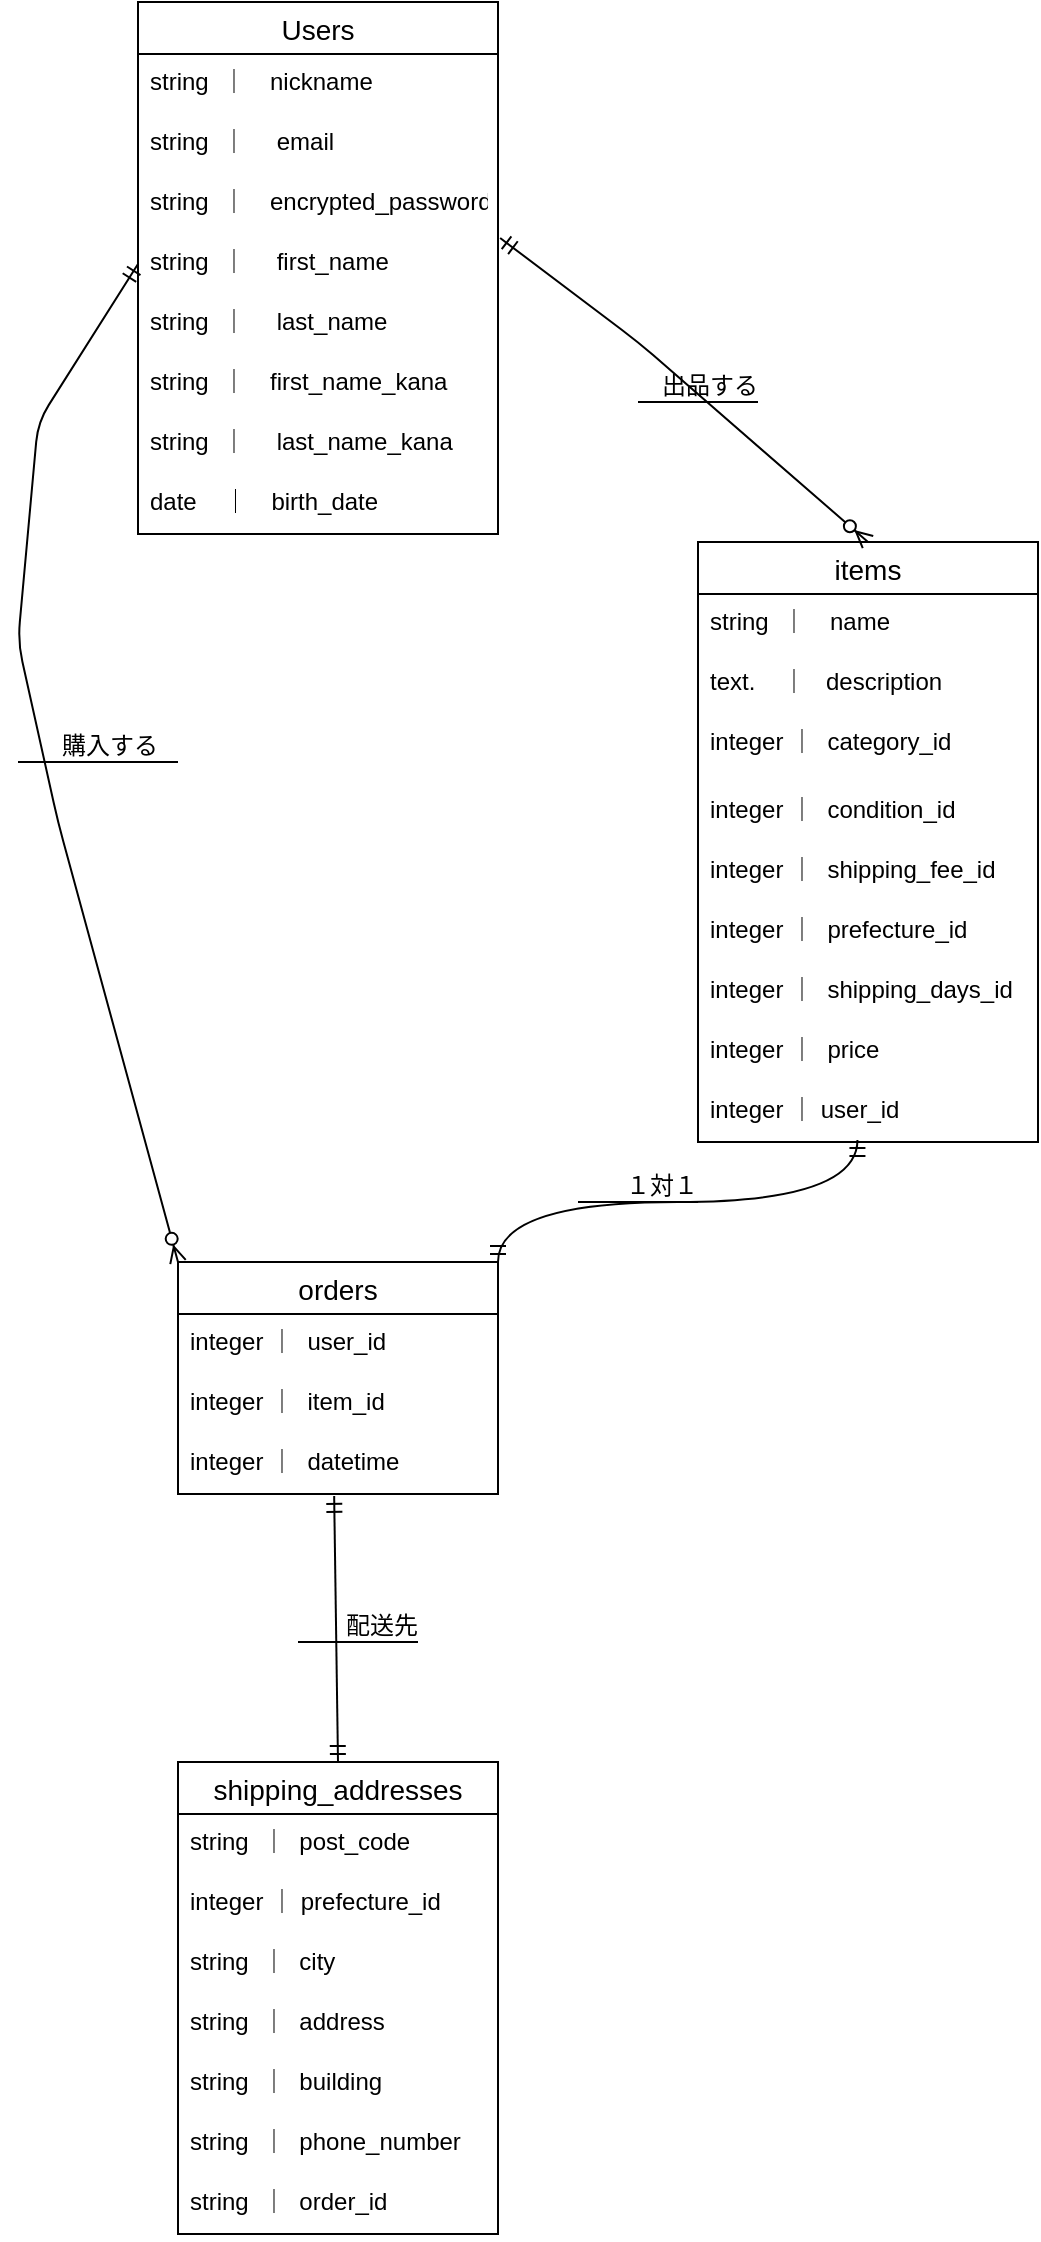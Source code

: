 <mxfile>
    <diagram id="gFkL1ROM1FeN62yDXsl-" name="ページ1">
        <mxGraphModel dx="440" dy="492" grid="1" gridSize="10" guides="1" tooltips="1" connect="1" arrows="1" fold="1" page="1" pageScale="1" pageWidth="827" pageHeight="1169" math="0" shadow="0">
            <root>
                <mxCell id="0"/>
                <mxCell id="1" parent="0"/>
                <mxCell id="122" value="Users" style="swimlane;fontStyle=0;childLayout=stackLayout;horizontal=1;startSize=26;horizontalStack=0;resizeParent=1;resizeParentMax=0;resizeLast=0;collapsible=1;marginBottom=0;align=center;fontSize=14;" vertex="1" parent="1">
                    <mxGeometry x="100" y="140" width="180" height="266" as="geometry">
                        <mxRectangle x="100" y="140" width="60" height="30" as="alternateBounds"/>
                    </mxGeometry>
                </mxCell>
                <mxCell id="123" value="string  ｜　nickname " style="text;strokeColor=none;fillColor=none;spacingLeft=4;spacingRight=4;overflow=hidden;rotatable=0;points=[[0,0.5],[1,0.5]];portConstraint=eastwest;fontSize=12;" vertex="1" parent="122">
                    <mxGeometry y="26" width="180" height="30" as="geometry"/>
                </mxCell>
                <mxCell id="124" value="string  ｜　 email" style="text;strokeColor=none;fillColor=none;spacingLeft=4;spacingRight=4;overflow=hidden;rotatable=0;points=[[0,0.5],[1,0.5]];portConstraint=eastwest;fontSize=12;" vertex="1" parent="122">
                    <mxGeometry y="56" width="180" height="30" as="geometry"/>
                </mxCell>
                <mxCell id="125" value="string  ｜　encrypted_password " style="text;strokeColor=none;fillColor=none;spacingLeft=4;spacingRight=4;overflow=hidden;rotatable=0;points=[[0,0.5],[1,0.5]];portConstraint=eastwest;fontSize=12;" vertex="1" parent="122">
                    <mxGeometry y="86" width="180" height="30" as="geometry"/>
                </mxCell>
                <mxCell id="164" value="string  ｜　 first_name" style="text;strokeColor=none;fillColor=none;spacingLeft=4;spacingRight=4;overflow=hidden;rotatable=0;points=[[0,0.5],[1,0.5]];portConstraint=eastwest;fontSize=12;" vertex="1" parent="122">
                    <mxGeometry y="116" width="180" height="30" as="geometry"/>
                </mxCell>
                <mxCell id="169" value="string  ｜　 last_name" style="text;strokeColor=none;fillColor=none;spacingLeft=4;spacingRight=4;overflow=hidden;rotatable=0;points=[[0,0.5],[1,0.5]];portConstraint=eastwest;fontSize=12;" vertex="1" parent="122">
                    <mxGeometry y="146" width="180" height="30" as="geometry"/>
                </mxCell>
                <mxCell id="172" value="string  ｜　first_name_kana " style="text;strokeColor=none;fillColor=none;spacingLeft=4;spacingRight=4;overflow=hidden;rotatable=0;points=[[0,0.5],[1,0.5]];portConstraint=eastwest;fontSize=12;" vertex="1" parent="122">
                    <mxGeometry y="176" width="180" height="30" as="geometry"/>
                </mxCell>
                <mxCell id="171" value="string  ｜　 last_name_kana" style="text;strokeColor=none;fillColor=none;spacingLeft=4;spacingRight=4;overflow=hidden;rotatable=0;points=[[0,0.5],[1,0.5]];portConstraint=eastwest;fontSize=12;" vertex="1" parent="122">
                    <mxGeometry y="206" width="180" height="30" as="geometry"/>
                </mxCell>
                <mxCell id="170" value="date    ｜　birth_date " style="text;strokeColor=none;fillColor=none;spacingLeft=4;spacingRight=4;overflow=hidden;rotatable=0;points=[[0,0.5],[1,0.5]];portConstraint=eastwest;fontSize=12;" vertex="1" parent="122">
                    <mxGeometry y="236" width="180" height="30" as="geometry"/>
                </mxCell>
                <mxCell id="126" value="items" style="swimlane;fontStyle=0;childLayout=stackLayout;horizontal=1;startSize=26;horizontalStack=0;resizeParent=1;resizeParentMax=0;resizeLast=0;collapsible=1;marginBottom=0;align=center;fontSize=14;" vertex="1" parent="1">
                    <mxGeometry x="380" y="410" width="170" height="300" as="geometry"/>
                </mxCell>
                <mxCell id="127" value="string  ｜　name" style="text;strokeColor=none;fillColor=none;spacingLeft=4;spacingRight=4;overflow=hidden;rotatable=0;points=[[0,0.5],[1,0.5]];portConstraint=eastwest;fontSize=12;" vertex="1" parent="126">
                    <mxGeometry y="26" width="170" height="30" as="geometry"/>
                </mxCell>
                <mxCell id="128" value="text.    ｜   description " style="text;strokeColor=none;fillColor=none;spacingLeft=4;spacingRight=4;overflow=hidden;rotatable=0;points=[[0,0.5],[1,0.5]];portConstraint=eastwest;fontSize=12;" vertex="1" parent="126">
                    <mxGeometry y="56" width="170" height="30" as="geometry"/>
                </mxCell>
                <mxCell id="129" value="integer ｜  category_id" style="text;strokeColor=none;fillColor=none;spacingLeft=4;spacingRight=4;overflow=hidden;rotatable=0;points=[[0,0.5],[1,0.5]];portConstraint=eastwest;fontSize=12;" vertex="1" parent="126">
                    <mxGeometry y="86" width="170" height="34" as="geometry"/>
                </mxCell>
                <mxCell id="174" value="integer ｜  condition_id" style="text;strokeColor=none;fillColor=none;spacingLeft=4;spacingRight=4;overflow=hidden;rotatable=0;points=[[0,0.5],[1,0.5]];portConstraint=eastwest;fontSize=12;" vertex="1" parent="126">
                    <mxGeometry y="120" width="170" height="30" as="geometry"/>
                </mxCell>
                <mxCell id="175" value="integer ｜  shipping_fee_id" style="text;strokeColor=none;fillColor=none;spacingLeft=4;spacingRight=4;overflow=hidden;rotatable=0;points=[[0,0.5],[1,0.5]];portConstraint=eastwest;fontSize=12;" vertex="1" parent="126">
                    <mxGeometry y="150" width="170" height="30" as="geometry"/>
                </mxCell>
                <mxCell id="176" value="integer ｜  prefecture_id" style="text;strokeColor=none;fillColor=none;spacingLeft=4;spacingRight=4;overflow=hidden;rotatable=0;points=[[0,0.5],[1,0.5]];portConstraint=eastwest;fontSize=12;" vertex="1" parent="126">
                    <mxGeometry y="180" width="170" height="30" as="geometry"/>
                </mxCell>
                <mxCell id="177" value="integer ｜  shipping_days_id" style="text;strokeColor=none;fillColor=none;spacingLeft=4;spacingRight=4;overflow=hidden;rotatable=0;points=[[0,0.5],[1,0.5]];portConstraint=eastwest;fontSize=12;" vertex="1" parent="126">
                    <mxGeometry y="210" width="170" height="30" as="geometry"/>
                </mxCell>
                <mxCell id="178" value="integer ｜  price" style="text;strokeColor=none;fillColor=none;spacingLeft=4;spacingRight=4;overflow=hidden;rotatable=0;points=[[0,0.5],[1,0.5]];portConstraint=eastwest;fontSize=12;" vertex="1" parent="126">
                    <mxGeometry y="240" width="170" height="30" as="geometry"/>
                </mxCell>
                <mxCell id="179" value="integer ｜ user_id" style="text;strokeColor=none;fillColor=none;spacingLeft=4;spacingRight=4;overflow=hidden;rotatable=0;points=[[0,0.5],[1,0.5]];portConstraint=eastwest;fontSize=12;" vertex="1" parent="126">
                    <mxGeometry y="270" width="170" height="30" as="geometry"/>
                </mxCell>
                <mxCell id="130" value="orders" style="swimlane;fontStyle=0;childLayout=stackLayout;horizontal=1;startSize=26;horizontalStack=0;resizeParent=1;resizeParentMax=0;resizeLast=0;collapsible=1;marginBottom=0;align=center;fontSize=14;" vertex="1" parent="1">
                    <mxGeometry x="120" y="770" width="160" height="116" as="geometry"/>
                </mxCell>
                <mxCell id="131" value="integer ｜  user_id" style="text;strokeColor=none;fillColor=none;spacingLeft=4;spacingRight=4;overflow=hidden;rotatable=0;points=[[0,0.5],[1,0.5]];portConstraint=eastwest;fontSize=12;" vertex="1" parent="130">
                    <mxGeometry y="26" width="160" height="30" as="geometry"/>
                </mxCell>
                <mxCell id="132" value="integer ｜  item_id" style="text;strokeColor=none;fillColor=none;spacingLeft=4;spacingRight=4;overflow=hidden;rotatable=0;points=[[0,0.5],[1,0.5]];portConstraint=eastwest;fontSize=12;" vertex="1" parent="130">
                    <mxGeometry y="56" width="160" height="30" as="geometry"/>
                </mxCell>
                <mxCell id="133" value="integer ｜  datetime " style="text;strokeColor=none;fillColor=none;spacingLeft=4;spacingRight=4;overflow=hidden;rotatable=0;points=[[0,0.5],[1,0.5]];portConstraint=eastwest;fontSize=12;" vertex="1" parent="130">
                    <mxGeometry y="86" width="160" height="30" as="geometry"/>
                </mxCell>
                <mxCell id="134" value="shipping_addresses" style="swimlane;fontStyle=0;childLayout=stackLayout;horizontal=1;startSize=26;horizontalStack=0;resizeParent=1;resizeParentMax=0;resizeLast=0;collapsible=1;marginBottom=0;align=center;fontSize=14;" vertex="1" parent="1">
                    <mxGeometry x="120" y="1020" width="160" height="236" as="geometry"/>
                </mxCell>
                <mxCell id="135" value="string  ｜  post_code" style="text;strokeColor=none;fillColor=none;spacingLeft=4;spacingRight=4;overflow=hidden;rotatable=0;points=[[0,0.5],[1,0.5]];portConstraint=eastwest;fontSize=12;" vertex="1" parent="134">
                    <mxGeometry y="26" width="160" height="30" as="geometry"/>
                </mxCell>
                <mxCell id="136" value="integer ｜ prefecture_id" style="text;strokeColor=none;fillColor=none;spacingLeft=4;spacingRight=4;overflow=hidden;rotatable=0;points=[[0,0.5],[1,0.5]];portConstraint=eastwest;fontSize=12;" vertex="1" parent="134">
                    <mxGeometry y="56" width="160" height="30" as="geometry"/>
                </mxCell>
                <mxCell id="137" value="string  ｜  city" style="text;strokeColor=none;fillColor=none;spacingLeft=4;spacingRight=4;overflow=hidden;rotatable=0;points=[[0,0.5],[1,0.5]];portConstraint=eastwest;fontSize=12;" vertex="1" parent="134">
                    <mxGeometry y="86" width="160" height="30" as="geometry"/>
                </mxCell>
                <mxCell id="190" value="string  ｜  address" style="text;strokeColor=none;fillColor=none;spacingLeft=4;spacingRight=4;overflow=hidden;rotatable=0;points=[[0,0.5],[1,0.5]];portConstraint=eastwest;fontSize=12;" vertex="1" parent="134">
                    <mxGeometry y="116" width="160" height="30" as="geometry"/>
                </mxCell>
                <mxCell id="189" value="string  ｜  building" style="text;strokeColor=none;fillColor=none;spacingLeft=4;spacingRight=4;overflow=hidden;rotatable=0;points=[[0,0.5],[1,0.5]];portConstraint=eastwest;fontSize=12;" vertex="1" parent="134">
                    <mxGeometry y="146" width="160" height="30" as="geometry"/>
                </mxCell>
                <mxCell id="188" value="string  ｜  phone_number" style="text;strokeColor=none;fillColor=none;spacingLeft=4;spacingRight=4;overflow=hidden;rotatable=0;points=[[0,0.5],[1,0.5]];portConstraint=eastwest;fontSize=12;" vertex="1" parent="134">
                    <mxGeometry y="176" width="160" height="30" as="geometry"/>
                </mxCell>
                <mxCell id="191" value="string  ｜  order_id" style="text;strokeColor=none;fillColor=none;spacingLeft=4;spacingRight=4;overflow=hidden;rotatable=0;points=[[0,0.5],[1,0.5]];portConstraint=eastwest;fontSize=12;" vertex="1" parent="134">
                    <mxGeometry y="206" width="160" height="30" as="geometry"/>
                </mxCell>
                <mxCell id="139" value="" style="fontSize=12;html=1;endArrow=ERzeroToMany;startArrow=ERmandOne;exitX=0;exitY=0.5;exitDx=0;exitDy=0;entryX=0;entryY=0;entryDx=0;entryDy=0;" edge="1" parent="1" source="164" target="130">
                    <mxGeometry width="100" height="100" relative="1" as="geometry">
                        <mxPoint x="50" y="230" as="sourcePoint"/>
                        <mxPoint x="110" y="650" as="targetPoint"/>
                        <Array as="points">
                            <mxPoint x="50" y="350"/>
                            <mxPoint x="40" y="460"/>
                            <mxPoint x="60" y="550"/>
                        </Array>
                    </mxGeometry>
                </mxCell>
                <mxCell id="140" value="" style="fontSize=12;html=1;endArrow=ERzeroToMany;startArrow=ERmandOne;exitX=1.006;exitY=1.067;exitDx=0;exitDy=0;exitPerimeter=0;entryX=0.5;entryY=0;entryDx=0;entryDy=0;" edge="1" parent="1" source="125" target="126">
                    <mxGeometry width="100" height="100" relative="1" as="geometry">
                        <mxPoint x="300" y="290" as="sourcePoint"/>
                        <mxPoint x="320" y="380" as="targetPoint"/>
                        <Array as="points">
                            <mxPoint x="350" y="310"/>
                        </Array>
                    </mxGeometry>
                </mxCell>
                <mxCell id="141" value="" style="edgeStyle=orthogonalEdgeStyle;fontSize=12;html=1;endArrow=ERmandOne;startArrow=ERmandOne;curved=1;exitX=1;exitY=0;exitDx=0;exitDy=0;entryX=0.469;entryY=0.967;entryDx=0;entryDy=0;entryPerimeter=0;" edge="1" parent="1" source="130" target="179">
                    <mxGeometry width="100" height="100" relative="1" as="geometry">
                        <mxPoint x="270" y="610" as="sourcePoint"/>
                        <mxPoint x="419" y="550" as="targetPoint"/>
                    </mxGeometry>
                </mxCell>
                <mxCell id="142" value="" style="fontSize=12;html=1;endArrow=ERmandOne;startArrow=ERmandOne;entryX=0.488;entryY=1.033;entryDx=0;entryDy=0;entryPerimeter=0;" edge="1" parent="1" target="133">
                    <mxGeometry width="100" height="100" relative="1" as="geometry">
                        <mxPoint x="200" y="1020" as="sourcePoint"/>
                        <mxPoint x="200" y="910" as="targetPoint"/>
                    </mxGeometry>
                </mxCell>
                <mxCell id="180" value="" style="endArrow=none;html=1;rounded=0;" edge="1" parent="1">
                    <mxGeometry relative="1" as="geometry">
                        <mxPoint x="350" y="340" as="sourcePoint"/>
                        <mxPoint x="410" y="340" as="targetPoint"/>
                        <Array as="points">
                            <mxPoint x="380" y="340"/>
                        </Array>
                    </mxGeometry>
                </mxCell>
                <mxCell id="181" value="出品する" style="resizable=0;html=1;align=right;verticalAlign=bottom;" connectable="0" vertex="1" parent="180">
                    <mxGeometry x="1" relative="1" as="geometry"/>
                </mxCell>
                <mxCell id="182" value="" style="endArrow=none;html=1;rounded=0;" edge="1" parent="1">
                    <mxGeometry relative="1" as="geometry">
                        <mxPoint x="320" y="740" as="sourcePoint"/>
                        <mxPoint x="380" y="740" as="targetPoint"/>
                        <Array as="points">
                            <mxPoint x="350" y="740"/>
                        </Array>
                    </mxGeometry>
                </mxCell>
                <mxCell id="183" value="１対１" style="resizable=0;html=1;align=right;verticalAlign=bottom;" connectable="0" vertex="1" parent="182">
                    <mxGeometry x="1" relative="1" as="geometry"/>
                </mxCell>
                <mxCell id="184" value="" style="endArrow=none;html=1;rounded=0;" edge="1" parent="1">
                    <mxGeometry relative="1" as="geometry">
                        <mxPoint x="60" y="520" as="sourcePoint"/>
                        <mxPoint x="120" y="520" as="targetPoint"/>
                        <Array as="points">
                            <mxPoint x="40" y="520"/>
                        </Array>
                    </mxGeometry>
                </mxCell>
                <mxCell id="185" value="購入する" style="resizable=0;html=1;align=right;verticalAlign=bottom;" connectable="0" vertex="1" parent="184">
                    <mxGeometry x="1" relative="1" as="geometry">
                        <mxPoint x="-10" as="offset"/>
                    </mxGeometry>
                </mxCell>
                <mxCell id="186" value="" style="endArrow=none;html=1;rounded=0;" edge="1" parent="1">
                    <mxGeometry relative="1" as="geometry">
                        <mxPoint x="180" y="960" as="sourcePoint"/>
                        <mxPoint x="240" y="960" as="targetPoint"/>
                        <Array as="points">
                            <mxPoint x="210" y="960"/>
                            <mxPoint x="220" y="960"/>
                        </Array>
                    </mxGeometry>
                </mxCell>
                <mxCell id="187" value="配送先" style="resizable=0;html=1;align=right;verticalAlign=bottom;" connectable="0" vertex="1" parent="186">
                    <mxGeometry x="1" relative="1" as="geometry"/>
                </mxCell>
            </root>
        </mxGraphModel>
    </diagram>
</mxfile>